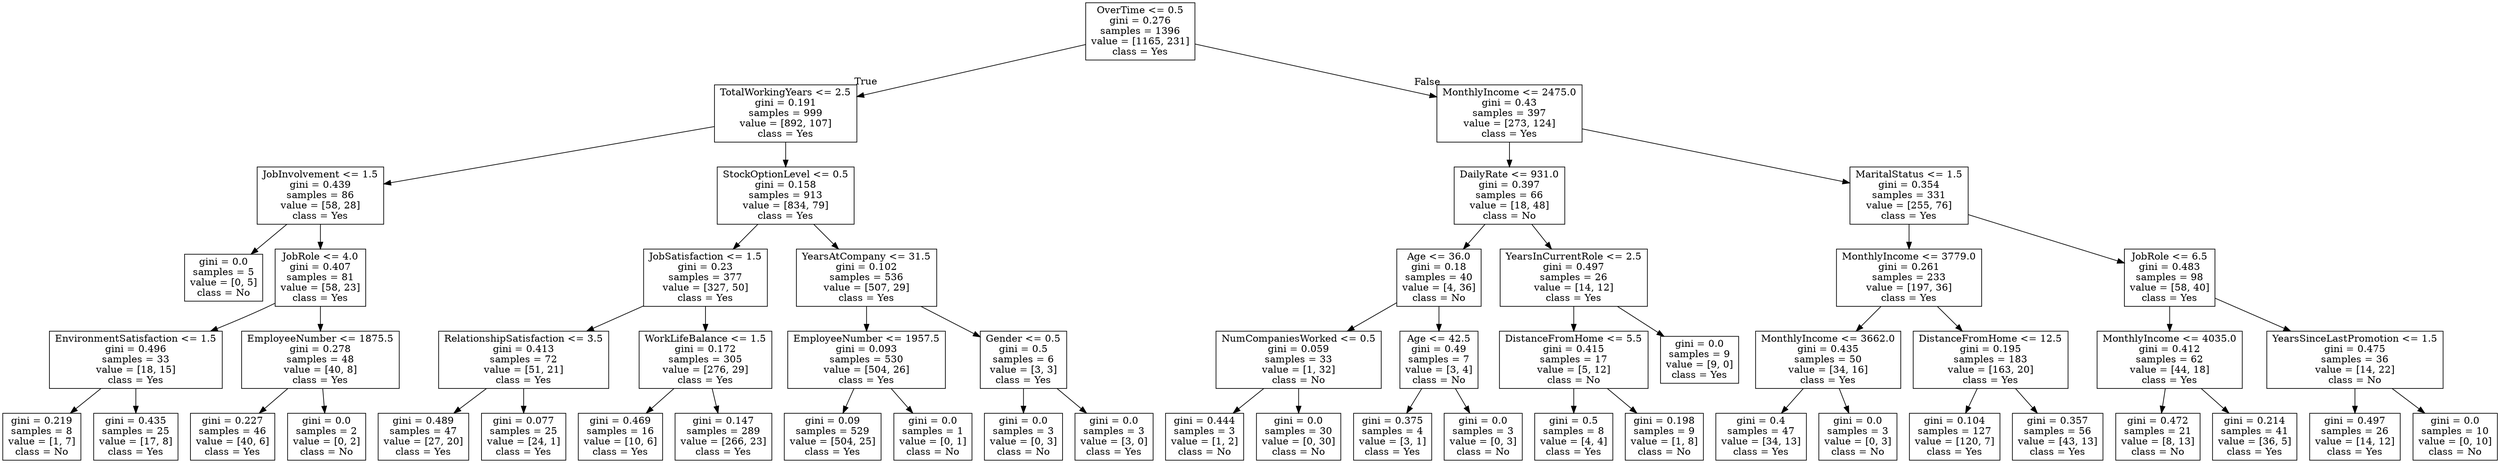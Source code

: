 digraph Tree {
node [shape=box] ;
0 [label="OverTime <= 0.5\ngini = 0.276\nsamples = 1396\nvalue = [1165, 231]\nclass = Yes"] ;
1 [label="TotalWorkingYears <= 2.5\ngini = 0.191\nsamples = 999\nvalue = [892, 107]\nclass = Yes"] ;
0 -> 1 [labeldistance=2.5, labelangle=45, headlabel="True"] ;
2 [label="JobInvolvement <= 1.5\ngini = 0.439\nsamples = 86\nvalue = [58, 28]\nclass = Yes"] ;
1 -> 2 ;
3 [label="gini = 0.0\nsamples = 5\nvalue = [0, 5]\nclass = No"] ;
2 -> 3 ;
4 [label="JobRole <= 4.0\ngini = 0.407\nsamples = 81\nvalue = [58, 23]\nclass = Yes"] ;
2 -> 4 ;
5 [label="EnvironmentSatisfaction <= 1.5\ngini = 0.496\nsamples = 33\nvalue = [18, 15]\nclass = Yes"] ;
4 -> 5 ;
6 [label="gini = 0.219\nsamples = 8\nvalue = [1, 7]\nclass = No"] ;
5 -> 6 ;
7 [label="gini = 0.435\nsamples = 25\nvalue = [17, 8]\nclass = Yes"] ;
5 -> 7 ;
8 [label="EmployeeNumber <= 1875.5\ngini = 0.278\nsamples = 48\nvalue = [40, 8]\nclass = Yes"] ;
4 -> 8 ;
9 [label="gini = 0.227\nsamples = 46\nvalue = [40, 6]\nclass = Yes"] ;
8 -> 9 ;
10 [label="gini = 0.0\nsamples = 2\nvalue = [0, 2]\nclass = No"] ;
8 -> 10 ;
11 [label="StockOptionLevel <= 0.5\ngini = 0.158\nsamples = 913\nvalue = [834, 79]\nclass = Yes"] ;
1 -> 11 ;
12 [label="JobSatisfaction <= 1.5\ngini = 0.23\nsamples = 377\nvalue = [327, 50]\nclass = Yes"] ;
11 -> 12 ;
13 [label="RelationshipSatisfaction <= 3.5\ngini = 0.413\nsamples = 72\nvalue = [51, 21]\nclass = Yes"] ;
12 -> 13 ;
14 [label="gini = 0.489\nsamples = 47\nvalue = [27, 20]\nclass = Yes"] ;
13 -> 14 ;
15 [label="gini = 0.077\nsamples = 25\nvalue = [24, 1]\nclass = Yes"] ;
13 -> 15 ;
16 [label="WorkLifeBalance <= 1.5\ngini = 0.172\nsamples = 305\nvalue = [276, 29]\nclass = Yes"] ;
12 -> 16 ;
17 [label="gini = 0.469\nsamples = 16\nvalue = [10, 6]\nclass = Yes"] ;
16 -> 17 ;
18 [label="gini = 0.147\nsamples = 289\nvalue = [266, 23]\nclass = Yes"] ;
16 -> 18 ;
19 [label="YearsAtCompany <= 31.5\ngini = 0.102\nsamples = 536\nvalue = [507, 29]\nclass = Yes"] ;
11 -> 19 ;
20 [label="EmployeeNumber <= 1957.5\ngini = 0.093\nsamples = 530\nvalue = [504, 26]\nclass = Yes"] ;
19 -> 20 ;
21 [label="gini = 0.09\nsamples = 529\nvalue = [504, 25]\nclass = Yes"] ;
20 -> 21 ;
22 [label="gini = 0.0\nsamples = 1\nvalue = [0, 1]\nclass = No"] ;
20 -> 22 ;
23 [label="Gender <= 0.5\ngini = 0.5\nsamples = 6\nvalue = [3, 3]\nclass = Yes"] ;
19 -> 23 ;
24 [label="gini = 0.0\nsamples = 3\nvalue = [0, 3]\nclass = No"] ;
23 -> 24 ;
25 [label="gini = 0.0\nsamples = 3\nvalue = [3, 0]\nclass = Yes"] ;
23 -> 25 ;
26 [label="MonthlyIncome <= 2475.0\ngini = 0.43\nsamples = 397\nvalue = [273, 124]\nclass = Yes"] ;
0 -> 26 [labeldistance=2.5, labelangle=-45, headlabel="False"] ;
27 [label="DailyRate <= 931.0\ngini = 0.397\nsamples = 66\nvalue = [18, 48]\nclass = No"] ;
26 -> 27 ;
28 [label="Age <= 36.0\ngini = 0.18\nsamples = 40\nvalue = [4, 36]\nclass = No"] ;
27 -> 28 ;
29 [label="NumCompaniesWorked <= 0.5\ngini = 0.059\nsamples = 33\nvalue = [1, 32]\nclass = No"] ;
28 -> 29 ;
30 [label="gini = 0.444\nsamples = 3\nvalue = [1, 2]\nclass = No"] ;
29 -> 30 ;
31 [label="gini = 0.0\nsamples = 30\nvalue = [0, 30]\nclass = No"] ;
29 -> 31 ;
32 [label="Age <= 42.5\ngini = 0.49\nsamples = 7\nvalue = [3, 4]\nclass = No"] ;
28 -> 32 ;
33 [label="gini = 0.375\nsamples = 4\nvalue = [3, 1]\nclass = Yes"] ;
32 -> 33 ;
34 [label="gini = 0.0\nsamples = 3\nvalue = [0, 3]\nclass = No"] ;
32 -> 34 ;
35 [label="YearsInCurrentRole <= 2.5\ngini = 0.497\nsamples = 26\nvalue = [14, 12]\nclass = Yes"] ;
27 -> 35 ;
36 [label="DistanceFromHome <= 5.5\ngini = 0.415\nsamples = 17\nvalue = [5, 12]\nclass = No"] ;
35 -> 36 ;
37 [label="gini = 0.5\nsamples = 8\nvalue = [4, 4]\nclass = Yes"] ;
36 -> 37 ;
38 [label="gini = 0.198\nsamples = 9\nvalue = [1, 8]\nclass = No"] ;
36 -> 38 ;
39 [label="gini = 0.0\nsamples = 9\nvalue = [9, 0]\nclass = Yes"] ;
35 -> 39 ;
40 [label="MaritalStatus <= 1.5\ngini = 0.354\nsamples = 331\nvalue = [255, 76]\nclass = Yes"] ;
26 -> 40 ;
41 [label="MonthlyIncome <= 3779.0\ngini = 0.261\nsamples = 233\nvalue = [197, 36]\nclass = Yes"] ;
40 -> 41 ;
42 [label="MonthlyIncome <= 3662.0\ngini = 0.435\nsamples = 50\nvalue = [34, 16]\nclass = Yes"] ;
41 -> 42 ;
43 [label="gini = 0.4\nsamples = 47\nvalue = [34, 13]\nclass = Yes"] ;
42 -> 43 ;
44 [label="gini = 0.0\nsamples = 3\nvalue = [0, 3]\nclass = No"] ;
42 -> 44 ;
45 [label="DistanceFromHome <= 12.5\ngini = 0.195\nsamples = 183\nvalue = [163, 20]\nclass = Yes"] ;
41 -> 45 ;
46 [label="gini = 0.104\nsamples = 127\nvalue = [120, 7]\nclass = Yes"] ;
45 -> 46 ;
47 [label="gini = 0.357\nsamples = 56\nvalue = [43, 13]\nclass = Yes"] ;
45 -> 47 ;
48 [label="JobRole <= 6.5\ngini = 0.483\nsamples = 98\nvalue = [58, 40]\nclass = Yes"] ;
40 -> 48 ;
49 [label="MonthlyIncome <= 4035.0\ngini = 0.412\nsamples = 62\nvalue = [44, 18]\nclass = Yes"] ;
48 -> 49 ;
50 [label="gini = 0.472\nsamples = 21\nvalue = [8, 13]\nclass = No"] ;
49 -> 50 ;
51 [label="gini = 0.214\nsamples = 41\nvalue = [36, 5]\nclass = Yes"] ;
49 -> 51 ;
52 [label="YearsSinceLastPromotion <= 1.5\ngini = 0.475\nsamples = 36\nvalue = [14, 22]\nclass = No"] ;
48 -> 52 ;
53 [label="gini = 0.497\nsamples = 26\nvalue = [14, 12]\nclass = Yes"] ;
52 -> 53 ;
54 [label="gini = 0.0\nsamples = 10\nvalue = [0, 10]\nclass = No"] ;
52 -> 54 ;
}